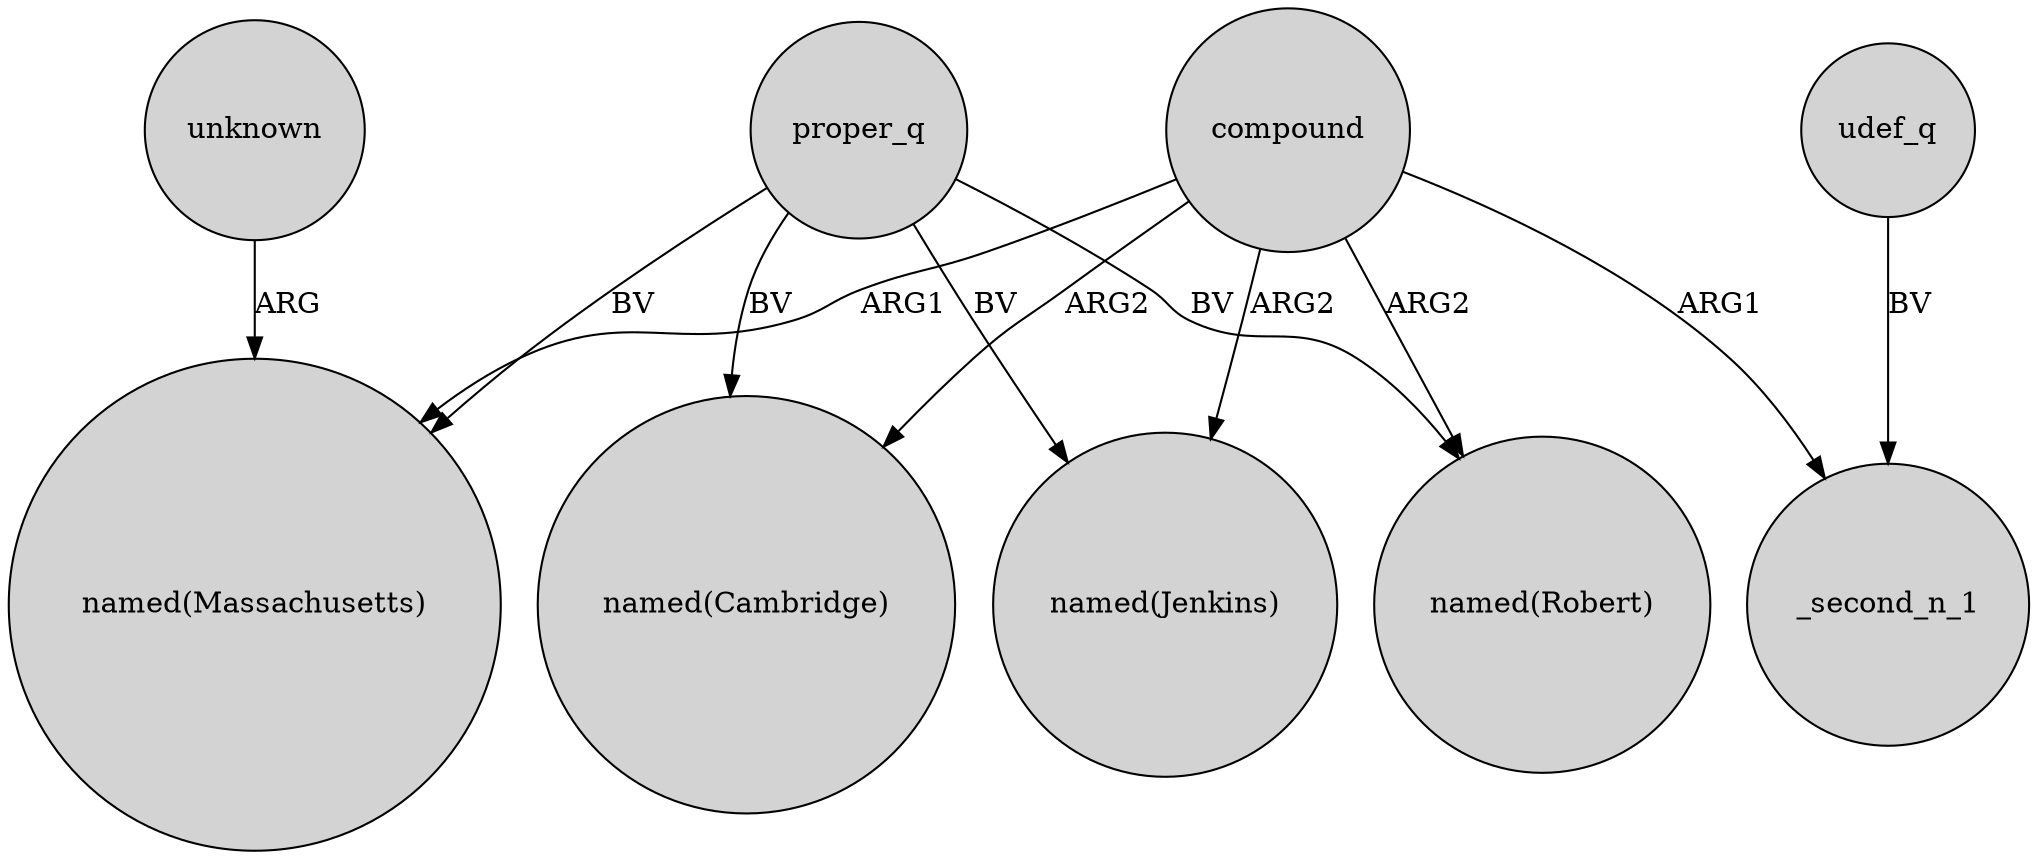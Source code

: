 digraph {
	node [shape=circle style=filled]
	proper_q -> "named(Massachusetts)" [label=BV]
	proper_q -> "named(Jenkins)" [label=BV]
	proper_q -> "named(Cambridge)" [label=BV]
	unknown -> "named(Massachusetts)" [label=ARG]
	proper_q -> "named(Robert)" [label=BV]
	udef_q -> _second_n_1 [label=BV]
	compound -> _second_n_1 [label=ARG1]
	compound -> "named(Massachusetts)" [label=ARG1]
	compound -> "named(Jenkins)" [label=ARG2]
	compound -> "named(Cambridge)" [label=ARG2]
	compound -> "named(Robert)" [label=ARG2]
}
